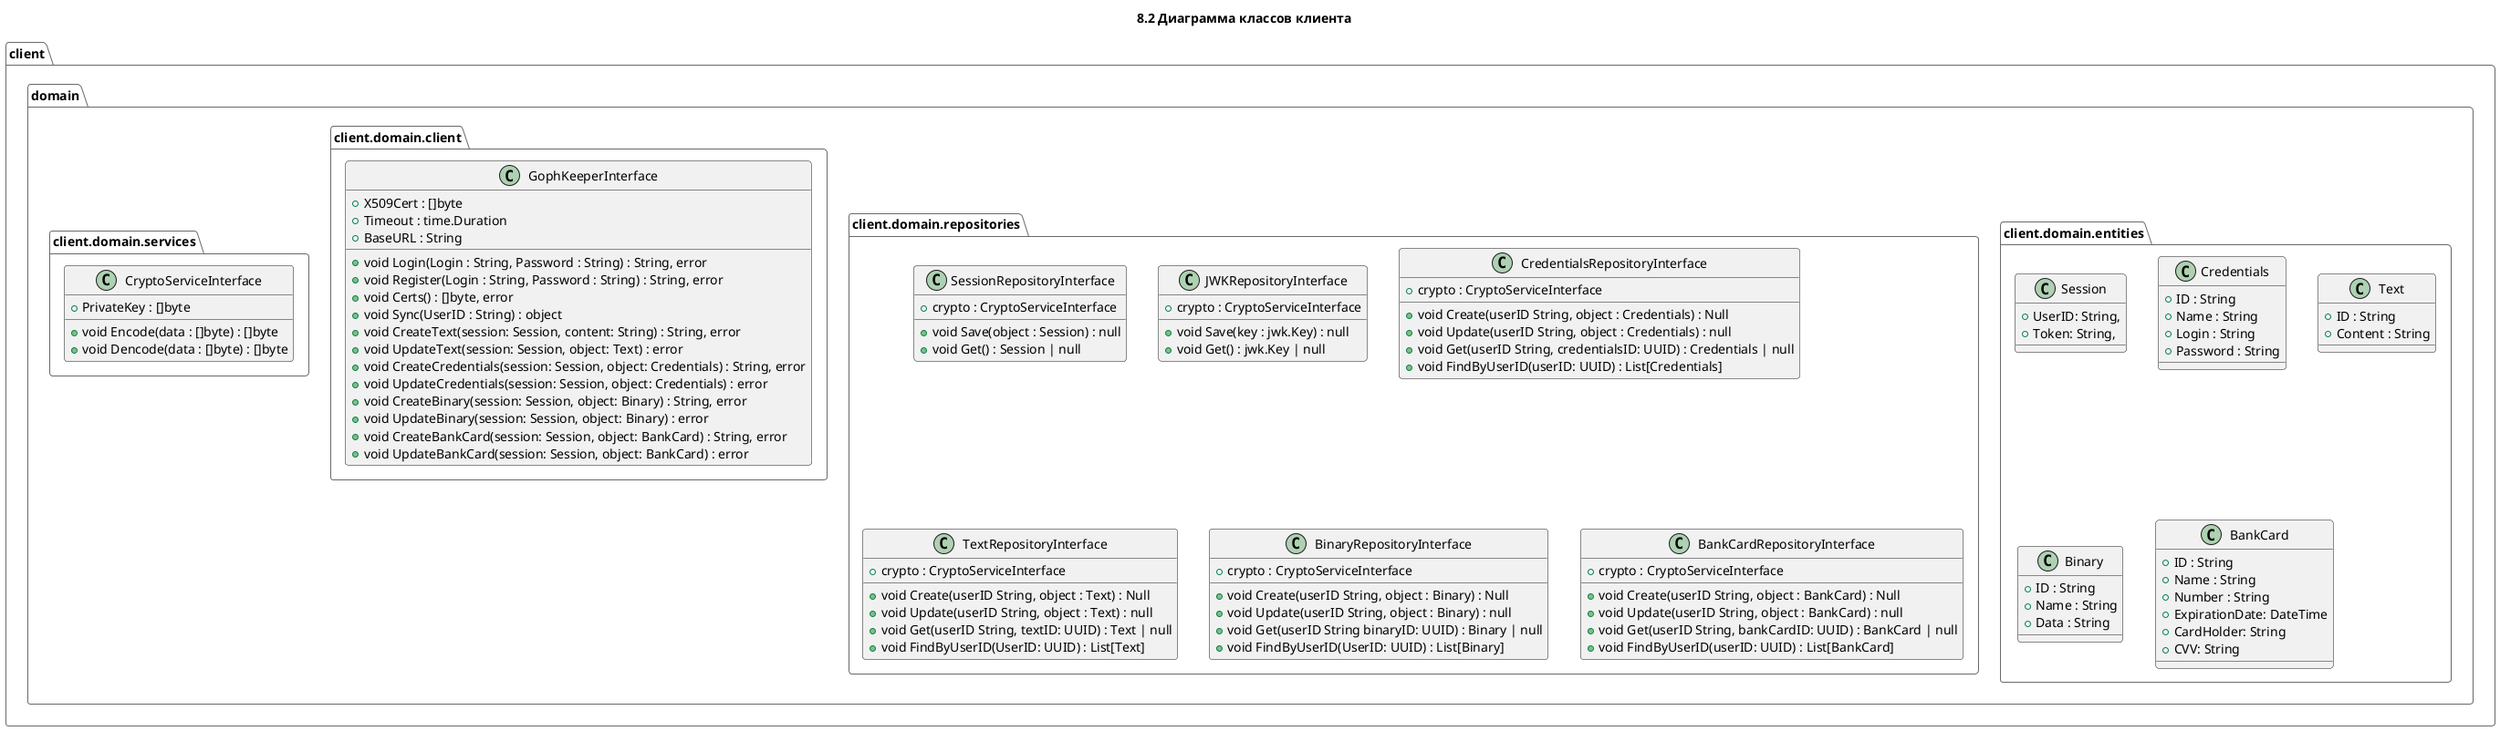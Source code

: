 @startuml
!theme vibrant
title: 8.2 Диаграмма классов клиента

namespace client {
    namespace domain {
        namespace entities {}
        namespace repositories {}
        namespace client {}
        namespace services {}
    }
}

class client.domain.entities.Session {
    + UserID: String,
    + Token: String,
}

class client.domain.entities.Credentials {
    + ID : String
    + Name : String
    + Login : String
    + Password : String
}

class client.domain.entities.Text {
    + ID : String
    + Content : String
}

class client.domain.entities.Binary {
    + ID : String
    + Name : String
    + Data : String
}

class client.domain.entities.BankCard {
    + ID : String
    + Name : String
    + Number : String
    + ExpirationDate: DateTime
    + CardHolder: String
    + CVV: String
}

class client.domain.repositories.SessionRepositoryInterface {
    + crypto : CryptoServiceInterface
    + void Save(object : Session) : null
    + void Get() : Session | null
}

class client.domain.repositories.JWKRepositoryInterface {
    + crypto : CryptoServiceInterface
    + void Save(key : jwk.Key) : null
    + void Get() : jwk.Key | null
}

class client.domain.repositories.CredentialsRepositoryInterface {
    + crypto : CryptoServiceInterface
    + void Create(userID String, object : Credentials) : Null
    + void Update(userID String, object : Credentials) : null
    + void Get(userID String, credentialsID: UUID) : Credentials | null
    + void FindByUserID(userID: UUID) : List[Credentials]
}

class client.domain.repositories.TextRepositoryInterface {
    + crypto : CryptoServiceInterface
    + void Create(userID String, object : Text) : Null
    + void Update(userID String, object : Text) : null
    + void Get(userID String, textID: UUID) : Text | null
    + void FindByUserID(UserID: UUID) : List[Text]
}

class client.domain.repositories.BinaryRepositoryInterface {
    + crypto : CryptoServiceInterface
    + void Create(userID String, object : Binary) : Null
    + void Update(userID String, object : Binary) : null
    + void Get(userID String binaryID: UUID) : Binary | null
    + void FindByUserID(UserID: UUID) : List[Binary]
}

class client.domain.repositories.BankCardRepositoryInterface {
    + crypto : CryptoServiceInterface
    + void Create(userID String, object : BankCard) : Null
    + void Update(userID String, object : BankCard) : null
    + void Get(userID String, bankCardID: UUID) : BankCard | null
    + void FindByUserID(userID: UUID) : List[BankCard]
}

class client.domain.client.GophKeeperInterface {
    + X509Cert : []byte
    + Timeout : time.Duration
    + BaseURL : String
    + void Login(Login : String, Password : String) : String, error
    + void Register(Login : String, Password : String) : String, error
    + void Certs() : []byte, error
    + void Sync(UserID : String) : object
    + void CreateText(session: Session, content: String) : String, error
    + void UpdateText(session: Session, object: Text) : error
    + void CreateCredentials(session: Session, object: Credentials) : String, error
    + void UpdateCredentials(session: Session, object: Credentials) : error
    + void CreateBinary(session: Session, object: Binary) : String, error
    + void UpdateBinary(session: Session, object: Binary) : error
    + void CreateBankCard(session: Session, object: BankCard) : String, error
    + void UpdateBankCard(session: Session, object: BankCard) : error
}


class client.domain.services.CryptoServiceInterface {
    + PrivateKey : []byte
    + void Encode(data : []byte) : []byte
    + void Dencode(data : []byte) : []byte
}


@enduml